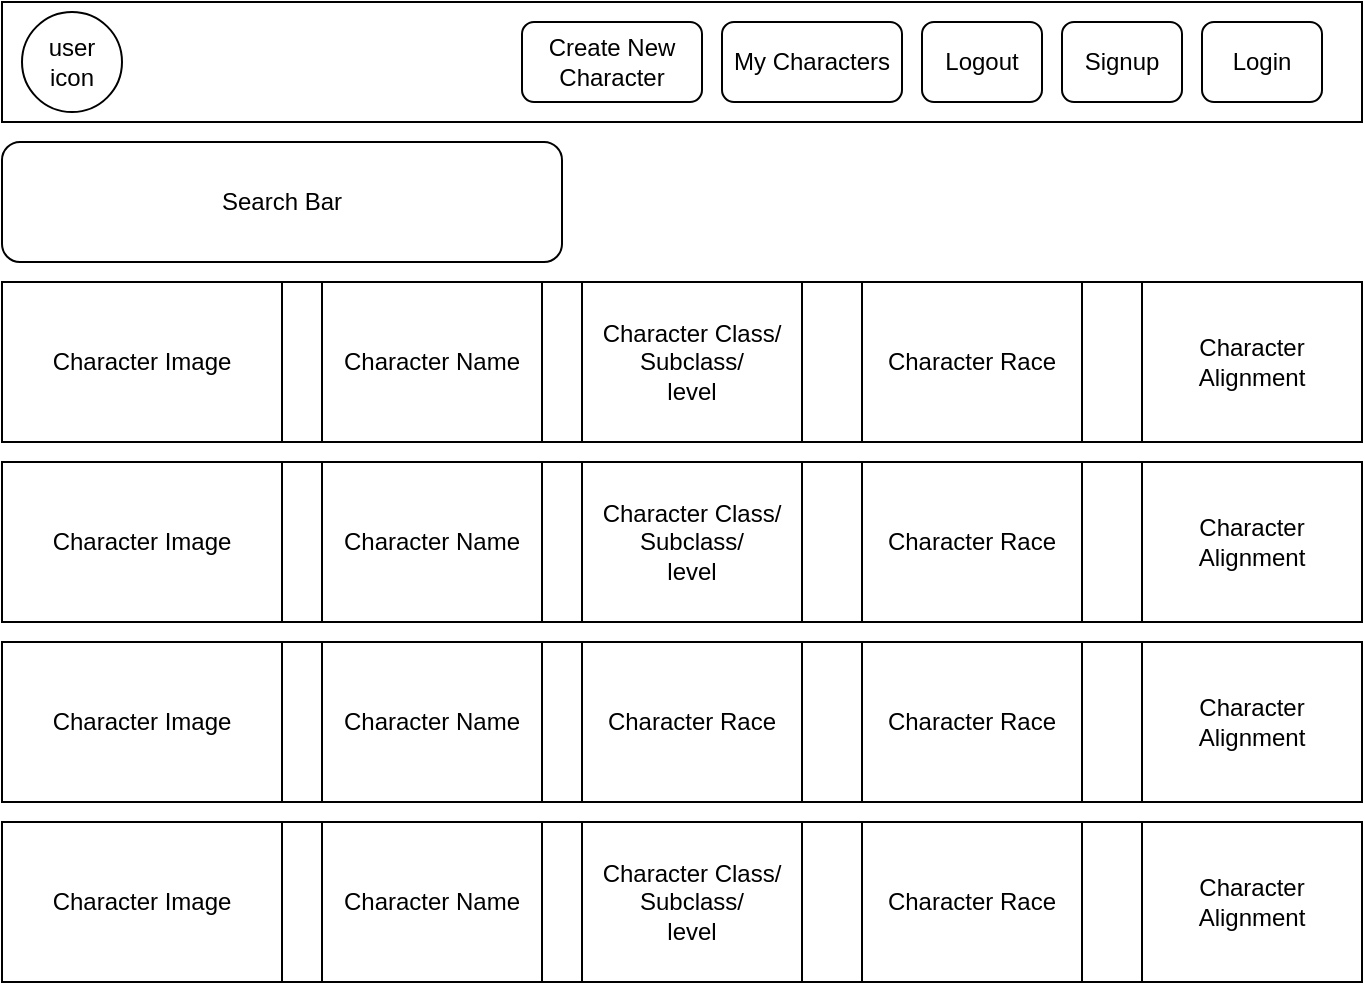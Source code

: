 <mxfile>
    <diagram id="0QZSOZDuyxiuX0igJGMw" name="Page-1">
        <mxGraphModel dx="761" dy="917" grid="1" gridSize="10" guides="1" tooltips="1" connect="1" arrows="1" fold="1" page="1" pageScale="1" pageWidth="850" pageHeight="1100" math="0" shadow="0">
            <root>
                <mxCell id="0"/>
                <mxCell id="1" parent="0"/>
                <mxCell id="2" value="" style="rounded=0;whiteSpace=wrap;html=1;" parent="1" vertex="1">
                    <mxGeometry x="80" y="80" width="680" height="60" as="geometry"/>
                </mxCell>
                <mxCell id="3" value="Login" style="rounded=1;whiteSpace=wrap;html=1;" parent="1" vertex="1">
                    <mxGeometry x="680" y="90" width="60" height="40" as="geometry"/>
                </mxCell>
                <mxCell id="4" value="Signup" style="rounded=1;whiteSpace=wrap;html=1;" parent="1" vertex="1">
                    <mxGeometry x="610" y="90" width="60" height="40" as="geometry"/>
                </mxCell>
                <mxCell id="5" value="My Characters" style="rounded=1;whiteSpace=wrap;html=1;" parent="1" vertex="1">
                    <mxGeometry x="440" y="90" width="90" height="40" as="geometry"/>
                </mxCell>
                <mxCell id="6" value="Create New Character" style="rounded=1;whiteSpace=wrap;html=1;" parent="1" vertex="1">
                    <mxGeometry x="340" y="90" width="90" height="40" as="geometry"/>
                </mxCell>
                <mxCell id="7" value="Logout" style="rounded=1;whiteSpace=wrap;html=1;" parent="1" vertex="1">
                    <mxGeometry x="540" y="90" width="60" height="40" as="geometry"/>
                </mxCell>
                <mxCell id="8" value="user&lt;br&gt;icon" style="ellipse;whiteSpace=wrap;html=1;aspect=fixed;" parent="1" vertex="1">
                    <mxGeometry x="90" y="85" width="50" height="50" as="geometry"/>
                </mxCell>
                <mxCell id="9" value="" style="rounded=0;whiteSpace=wrap;html=1;" parent="1" vertex="1">
                    <mxGeometry x="80" y="220" width="680" height="80" as="geometry"/>
                </mxCell>
                <mxCell id="12" value="Search Bar" style="rounded=1;whiteSpace=wrap;html=1;" parent="1" vertex="1">
                    <mxGeometry x="80" y="150" width="280" height="60" as="geometry"/>
                </mxCell>
                <mxCell id="13" value="Character Image" style="rounded=0;whiteSpace=wrap;html=1;" parent="1" vertex="1">
                    <mxGeometry x="80" y="220" width="140" height="80" as="geometry"/>
                </mxCell>
                <mxCell id="15" value="Character Race" style="rounded=0;whiteSpace=wrap;html=1;" parent="1" vertex="1">
                    <mxGeometry x="370" y="220" width="110" height="80" as="geometry"/>
                </mxCell>
                <mxCell id="16" value="Character Alignment" style="rounded=0;whiteSpace=wrap;html=1;" parent="1" vertex="1">
                    <mxGeometry x="510" y="220" width="110" height="80" as="geometry"/>
                </mxCell>
                <mxCell id="18" value="" style="rounded=0;whiteSpace=wrap;html=1;" parent="1" vertex="1">
                    <mxGeometry x="80" y="310" width="680" height="80" as="geometry"/>
                </mxCell>
                <mxCell id="19" value="Character Image" style="rounded=0;whiteSpace=wrap;html=1;" parent="1" vertex="1">
                    <mxGeometry x="80" y="310" width="140" height="80" as="geometry"/>
                </mxCell>
                <mxCell id="21" value="Character Race" style="rounded=0;whiteSpace=wrap;html=1;" parent="1" vertex="1">
                    <mxGeometry x="370" y="310" width="110" height="80" as="geometry"/>
                </mxCell>
                <mxCell id="22" value="Character Alignment" style="rounded=0;whiteSpace=wrap;html=1;" parent="1" vertex="1">
                    <mxGeometry x="510" y="310" width="110" height="80" as="geometry"/>
                </mxCell>
                <mxCell id="23" value="" style="rounded=0;whiteSpace=wrap;html=1;" parent="1" vertex="1">
                    <mxGeometry x="80" y="400" width="680" height="80" as="geometry"/>
                </mxCell>
                <mxCell id="24" value="Character Image" style="rounded=0;whiteSpace=wrap;html=1;" parent="1" vertex="1">
                    <mxGeometry x="80" y="400" width="140" height="80" as="geometry"/>
                </mxCell>
                <mxCell id="25" value="Character Class/&lt;br&gt;Subclass/&lt;br&gt;level" style="rounded=0;whiteSpace=wrap;html=1;" parent="1" vertex="1">
                    <mxGeometry x="370" y="400" width="110" height="80" as="geometry"/>
                </mxCell>
                <mxCell id="26" value="Character Race" style="rounded=0;whiteSpace=wrap;html=1;" parent="1" vertex="1">
                    <mxGeometry x="370" y="400" width="110" height="80" as="geometry"/>
                </mxCell>
                <mxCell id="27" value="Character Alignment" style="rounded=0;whiteSpace=wrap;html=1;" parent="1" vertex="1">
                    <mxGeometry x="510" y="400" width="110" height="80" as="geometry"/>
                </mxCell>
                <mxCell id="28" value="" style="rounded=0;whiteSpace=wrap;html=1;" parent="1" vertex="1">
                    <mxGeometry x="80" y="490" width="680" height="80" as="geometry"/>
                </mxCell>
                <mxCell id="29" value="Character Image" style="rounded=0;whiteSpace=wrap;html=1;" parent="1" vertex="1">
                    <mxGeometry x="80" y="490" width="140" height="80" as="geometry"/>
                </mxCell>
                <mxCell id="31" value="Character Race" style="rounded=0;whiteSpace=wrap;html=1;" parent="1" vertex="1">
                    <mxGeometry x="510" y="490" width="110" height="80" as="geometry"/>
                </mxCell>
                <mxCell id="32" value="Character Alignment" style="rounded=0;whiteSpace=wrap;html=1;" parent="1" vertex="1">
                    <mxGeometry x="650" y="490" width="110" height="80" as="geometry"/>
                </mxCell>
                <mxCell id="35" value="Character Race" style="rounded=0;whiteSpace=wrap;html=1;" parent="1" vertex="1">
                    <mxGeometry x="370" y="220" width="110" height="80" as="geometry"/>
                </mxCell>
                <mxCell id="38" value="Character Race" style="rounded=0;whiteSpace=wrap;html=1;" parent="1" vertex="1">
                    <mxGeometry x="370" y="220" width="110" height="80" as="geometry"/>
                </mxCell>
                <mxCell id="39" value="Character Class/&lt;br&gt;Subclass/&lt;br&gt;level" style="rounded=0;whiteSpace=wrap;html=1;" parent="1" vertex="1">
                    <mxGeometry x="370" y="490" width="110" height="80" as="geometry"/>
                </mxCell>
                <mxCell id="41" value="Character Race" style="rounded=0;whiteSpace=wrap;html=1;" parent="1" vertex="1">
                    <mxGeometry x="370" y="220" width="110" height="80" as="geometry"/>
                </mxCell>
                <mxCell id="44" value="Character Race" style="rounded=0;whiteSpace=wrap;html=1;" parent="1" vertex="1">
                    <mxGeometry x="370" y="220" width="110" height="80" as="geometry"/>
                </mxCell>
                <mxCell id="46" value="Character Race" style="rounded=0;whiteSpace=wrap;html=1;" parent="1" vertex="1">
                    <mxGeometry x="370" y="310" width="110" height="80" as="geometry"/>
                </mxCell>
                <mxCell id="47" value="Character Alignment" style="rounded=0;whiteSpace=wrap;html=1;" parent="1" vertex="1">
                    <mxGeometry x="510" y="220" width="110" height="80" as="geometry"/>
                </mxCell>
                <mxCell id="48" value="Character Alignment" style="rounded=0;whiteSpace=wrap;html=1;" parent="1" vertex="1">
                    <mxGeometry x="650" y="310" width="110" height="80" as="geometry"/>
                </mxCell>
                <mxCell id="49" value="Character Race" style="rounded=0;whiteSpace=wrap;html=1;" parent="1" vertex="1">
                    <mxGeometry x="510" y="400" width="110" height="80" as="geometry"/>
                </mxCell>
                <mxCell id="50" value="Character Alignment" style="rounded=0;whiteSpace=wrap;html=1;" parent="1" vertex="1">
                    <mxGeometry x="650" y="400" width="110" height="80" as="geometry"/>
                </mxCell>
                <mxCell id="65" value="Character Race" style="rounded=0;whiteSpace=wrap;html=1;" parent="1" vertex="1">
                    <mxGeometry x="370" y="220" width="110" height="80" as="geometry"/>
                </mxCell>
                <mxCell id="66" value="Character Alignment" style="rounded=0;whiteSpace=wrap;html=1;" parent="1" vertex="1">
                    <mxGeometry x="510" y="220" width="110" height="80" as="geometry"/>
                </mxCell>
                <mxCell id="67" value="Character Race" style="rounded=0;whiteSpace=wrap;html=1;" parent="1" vertex="1">
                    <mxGeometry x="370" y="310" width="110" height="80" as="geometry"/>
                </mxCell>
                <mxCell id="68" value="Character Class/&lt;br&gt;Subclass/&lt;br&gt;level" style="rounded=0;whiteSpace=wrap;html=1;" parent="1" vertex="1">
                    <mxGeometry x="370" y="220" width="110" height="80" as="geometry"/>
                </mxCell>
                <mxCell id="69" value="Character Class/&lt;br&gt;Subclass/&lt;br&gt;level" style="rounded=0;whiteSpace=wrap;html=1;" parent="1" vertex="1">
                    <mxGeometry x="370" y="310" width="110" height="80" as="geometry"/>
                </mxCell>
                <mxCell id="70" value="Character Race" style="rounded=0;whiteSpace=wrap;html=1;" parent="1" vertex="1">
                    <mxGeometry x="510" y="220" width="110" height="80" as="geometry"/>
                </mxCell>
                <mxCell id="71" value="Character Alignment" style="rounded=0;whiteSpace=wrap;html=1;" parent="1" vertex="1">
                    <mxGeometry x="650" y="220" width="110" height="80" as="geometry"/>
                </mxCell>
                <mxCell id="72" value="Character Race" style="rounded=0;whiteSpace=wrap;html=1;" parent="1" vertex="1">
                    <mxGeometry x="510" y="310" width="110" height="80" as="geometry"/>
                </mxCell>
                <mxCell id="73" value="Character Name" style="rounded=0;whiteSpace=wrap;html=1;" parent="1" vertex="1">
                    <mxGeometry x="240" y="220" width="110" height="80" as="geometry"/>
                </mxCell>
                <mxCell id="74" value="Character Name" style="rounded=0;whiteSpace=wrap;html=1;" parent="1" vertex="1">
                    <mxGeometry x="240" y="310" width="110" height="80" as="geometry"/>
                </mxCell>
                <mxCell id="75" value="Character Name" style="rounded=0;whiteSpace=wrap;html=1;" parent="1" vertex="1">
                    <mxGeometry x="240" y="400" width="110" height="80" as="geometry"/>
                </mxCell>
                <mxCell id="76" value="Character Name" style="rounded=0;whiteSpace=wrap;html=1;" parent="1" vertex="1">
                    <mxGeometry x="240" y="490" width="110" height="80" as="geometry"/>
                </mxCell>
            </root>
        </mxGraphModel>
    </diagram>
</mxfile>